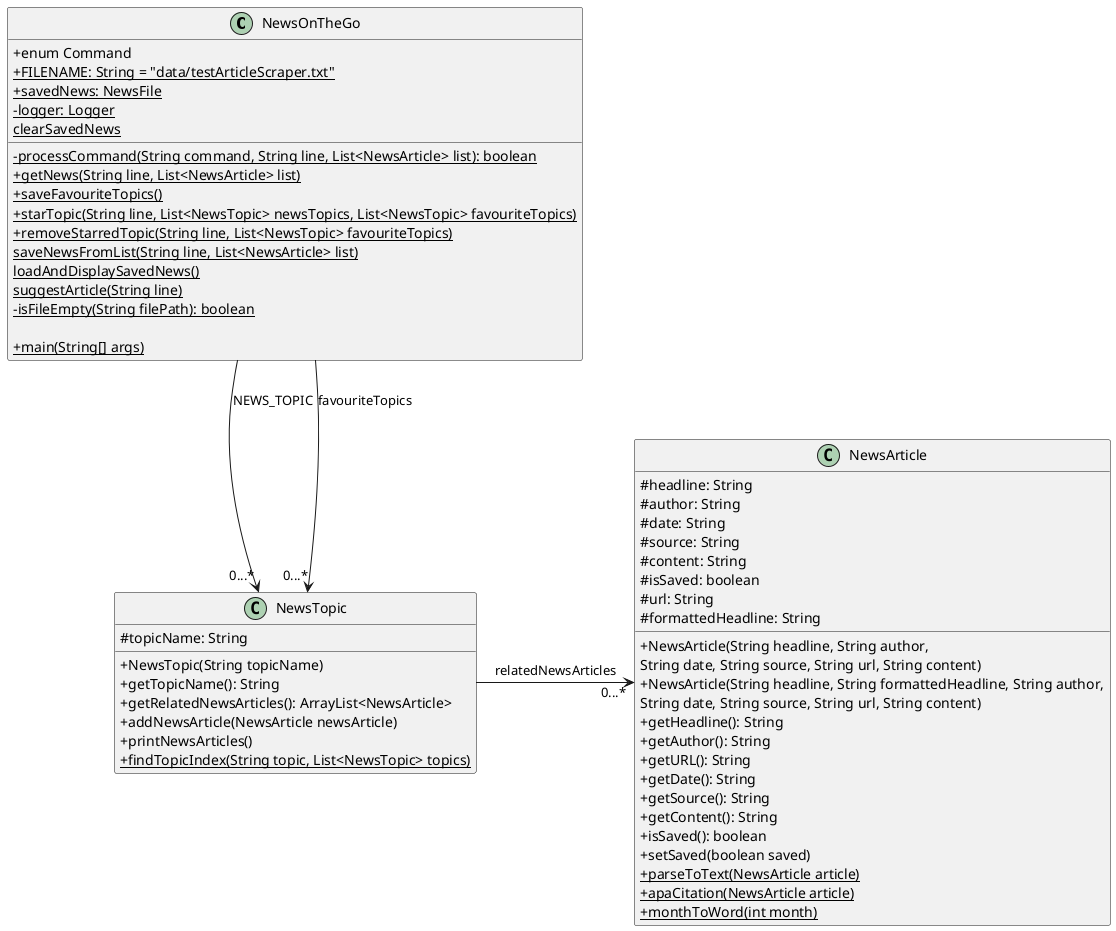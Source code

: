 @startuml
'https://plantuml.com/class-diagram
skinparam classAttributeIconSize 0

class NewsOnTheGo {
    + enum Command
    + {static} FILENAME: String = "data/testArticleScraper.txt"
    + {static} savedNews: NewsFile
    - {static} logger: Logger
    - {static} processCommand(String command, String line, List<NewsArticle> list): boolean
    + {static} getNews(String line, List<NewsArticle> list)
    + {static} saveFavouriteTopics()
    + {static} starTopic(String line, List<NewsTopic> newsTopics, List<NewsTopic> favouriteTopics)
    + {static} removeStarredTopic(String line, List<NewsTopic> favouriteTopics)
    {static} saveNewsFromList(String line, List<NewsArticle> list)
    {static} loadAndDisplaySavedNews()
    {static} suggestArticle(String line)
    {static} clearSavedNews
    - {static} isFileEmpty(String filePath): boolean

    + {static} main(String[] args)
}

NewsOnTheGo --> "0...*" NewsTopic : NEWS_TOPIC
NewsOnTheGo --> "0...*" NewsTopic : favouriteTopics

class NewsTopic {
    # topicName: String
    + NewsTopic(String topicName)
    + getTopicName(): String
    + getRelatedNewsArticles(): ArrayList<NewsArticle>
    + addNewsArticle(NewsArticle newsArticle)
    + printNewsArticles()
    + {static} findTopicIndex(String topic, List<NewsTopic> topics)
}



class NewsArticle {
    # headline: String
    # author: String
    # date: String
    # source: String
    # content: String
    # isSaved: boolean
    # url: String
    # formattedHeadline: String

    + NewsArticle(String headline, String author,
    String date, String source, String url, String content)
    + NewsArticle(String headline, String formattedHeadline, String author,
    String date, String source, String url, String content)
    + getHeadline(): String
    + getAuthor(): String
    + getURL(): String
    + getDate(): String
    + getSource(): String
    + getContent(): String
    + isSaved(): boolean
    + setSaved(boolean saved)
    + {static} parseToText(NewsArticle article)
    + {static} apaCitation(NewsArticle article)
    + {static} monthToWord(int month)
}

NewsTopic -right-> "0...*" NewsArticle : relatedNewsArticles
@enduml